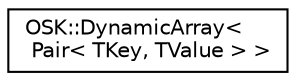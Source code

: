 digraph "Representación gráfica de la clase"
{
 // INTERACTIVE_SVG=YES
 // LATEX_PDF_SIZE
  edge [fontname="Helvetica",fontsize="10",labelfontname="Helvetica",labelfontsize="10"];
  node [fontname="Helvetica",fontsize="10",shape=record];
  rankdir="LR";
  Node0 [label="OSK::DynamicArray\<\l Pair\< TKey, TValue \> \>",height=0.2,width=0.4,color="black", fillcolor="white", style="filled",URL="$class_o_s_k_1_1_dynamic_array.html",tooltip=" "];
}
